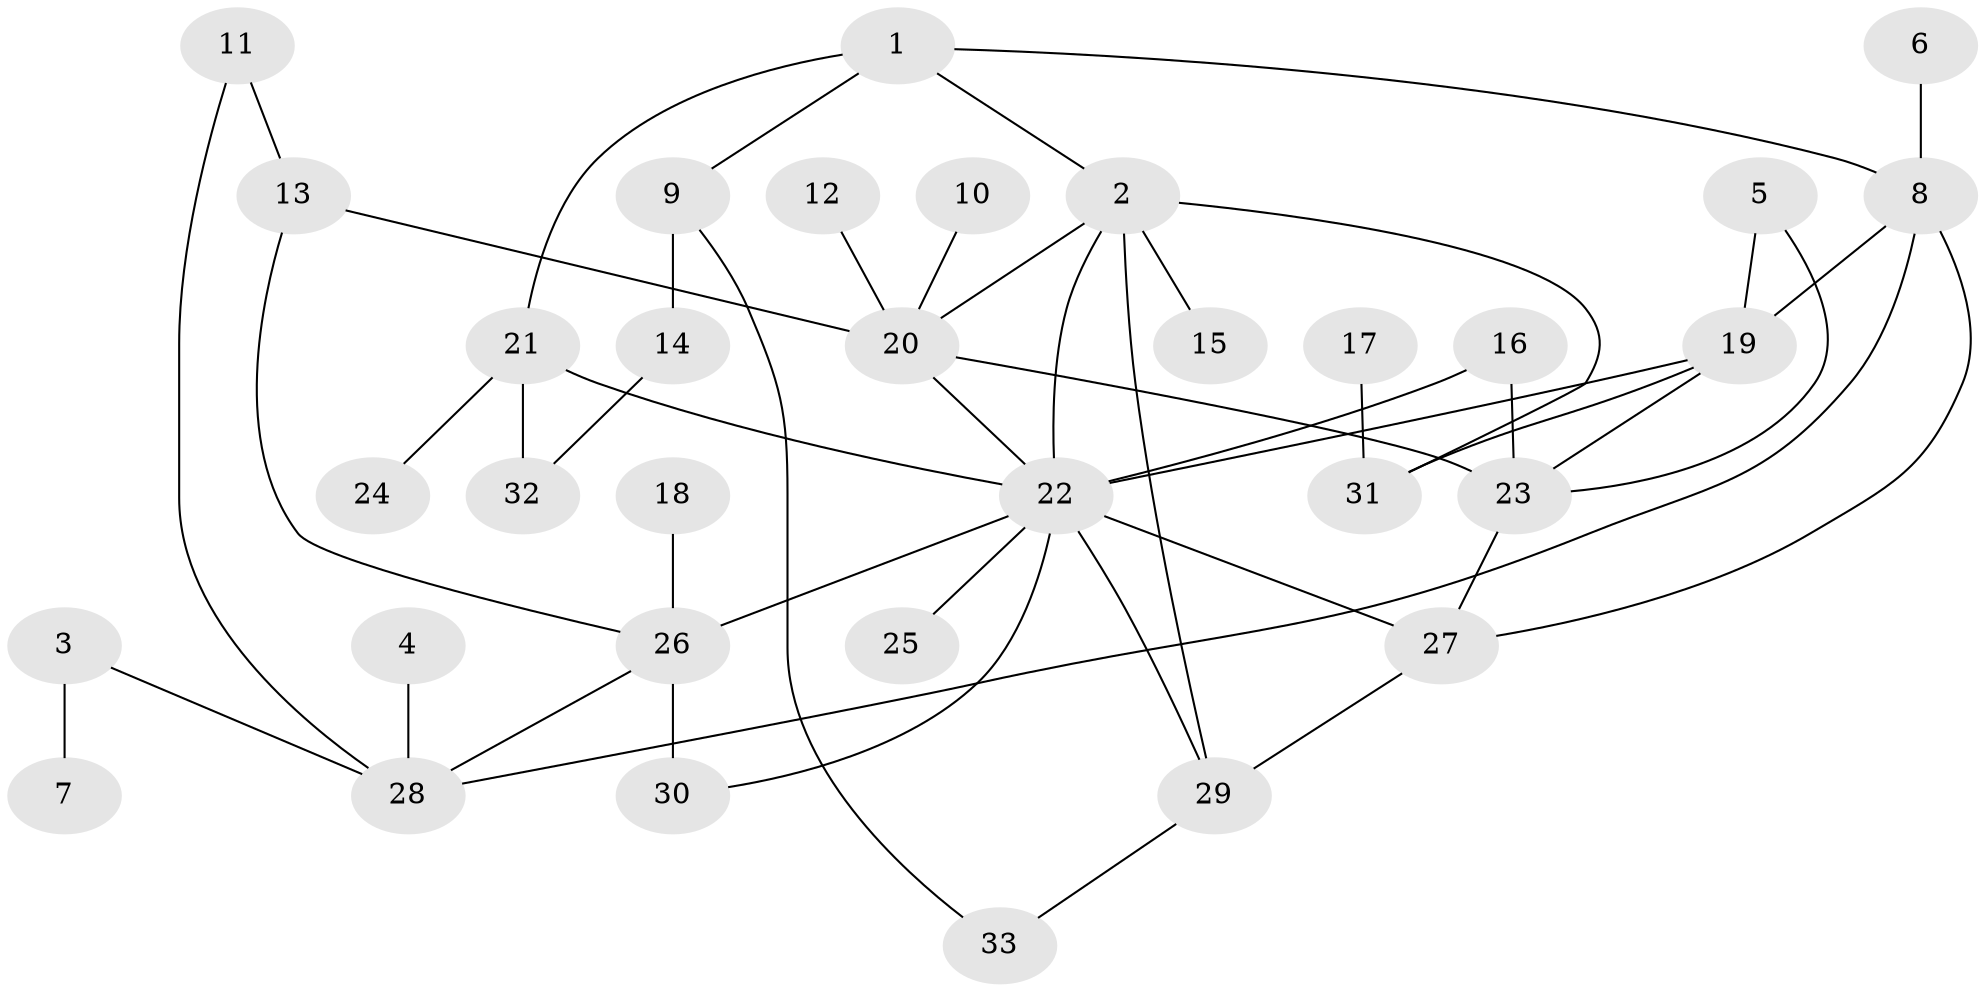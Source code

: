 // original degree distribution, {4: 0.12121212121212122, 5: 0.06060606060606061, 3: 0.16666666666666666, 2: 0.3787878787878788, 6: 0.045454545454545456, 1: 0.22727272727272727}
// Generated by graph-tools (version 1.1) at 2025/49/03/09/25 03:49:25]
// undirected, 33 vertices, 49 edges
graph export_dot {
graph [start="1"]
  node [color=gray90,style=filled];
  1;
  2;
  3;
  4;
  5;
  6;
  7;
  8;
  9;
  10;
  11;
  12;
  13;
  14;
  15;
  16;
  17;
  18;
  19;
  20;
  21;
  22;
  23;
  24;
  25;
  26;
  27;
  28;
  29;
  30;
  31;
  32;
  33;
  1 -- 2 [weight=1.0];
  1 -- 8 [weight=1.0];
  1 -- 9 [weight=1.0];
  1 -- 21 [weight=1.0];
  2 -- 15 [weight=1.0];
  2 -- 20 [weight=1.0];
  2 -- 22 [weight=1.0];
  2 -- 29 [weight=1.0];
  2 -- 31 [weight=1.0];
  3 -- 7 [weight=1.0];
  3 -- 28 [weight=1.0];
  4 -- 28 [weight=1.0];
  5 -- 19 [weight=1.0];
  5 -- 23 [weight=1.0];
  6 -- 8 [weight=1.0];
  8 -- 19 [weight=1.0];
  8 -- 27 [weight=1.0];
  8 -- 28 [weight=1.0];
  9 -- 14 [weight=1.0];
  9 -- 33 [weight=1.0];
  10 -- 20 [weight=1.0];
  11 -- 13 [weight=1.0];
  11 -- 28 [weight=1.0];
  12 -- 20 [weight=1.0];
  13 -- 20 [weight=1.0];
  13 -- 26 [weight=1.0];
  14 -- 32 [weight=1.0];
  16 -- 22 [weight=1.0];
  16 -- 23 [weight=1.0];
  17 -- 31 [weight=1.0];
  18 -- 26 [weight=1.0];
  19 -- 22 [weight=1.0];
  19 -- 23 [weight=1.0];
  19 -- 31 [weight=1.0];
  20 -- 22 [weight=1.0];
  20 -- 23 [weight=1.0];
  21 -- 22 [weight=1.0];
  21 -- 24 [weight=1.0];
  21 -- 32 [weight=2.0];
  22 -- 25 [weight=1.0];
  22 -- 26 [weight=1.0];
  22 -- 27 [weight=1.0];
  22 -- 29 [weight=1.0];
  22 -- 30 [weight=1.0];
  23 -- 27 [weight=1.0];
  26 -- 28 [weight=1.0];
  26 -- 30 [weight=1.0];
  27 -- 29 [weight=1.0];
  29 -- 33 [weight=1.0];
}
